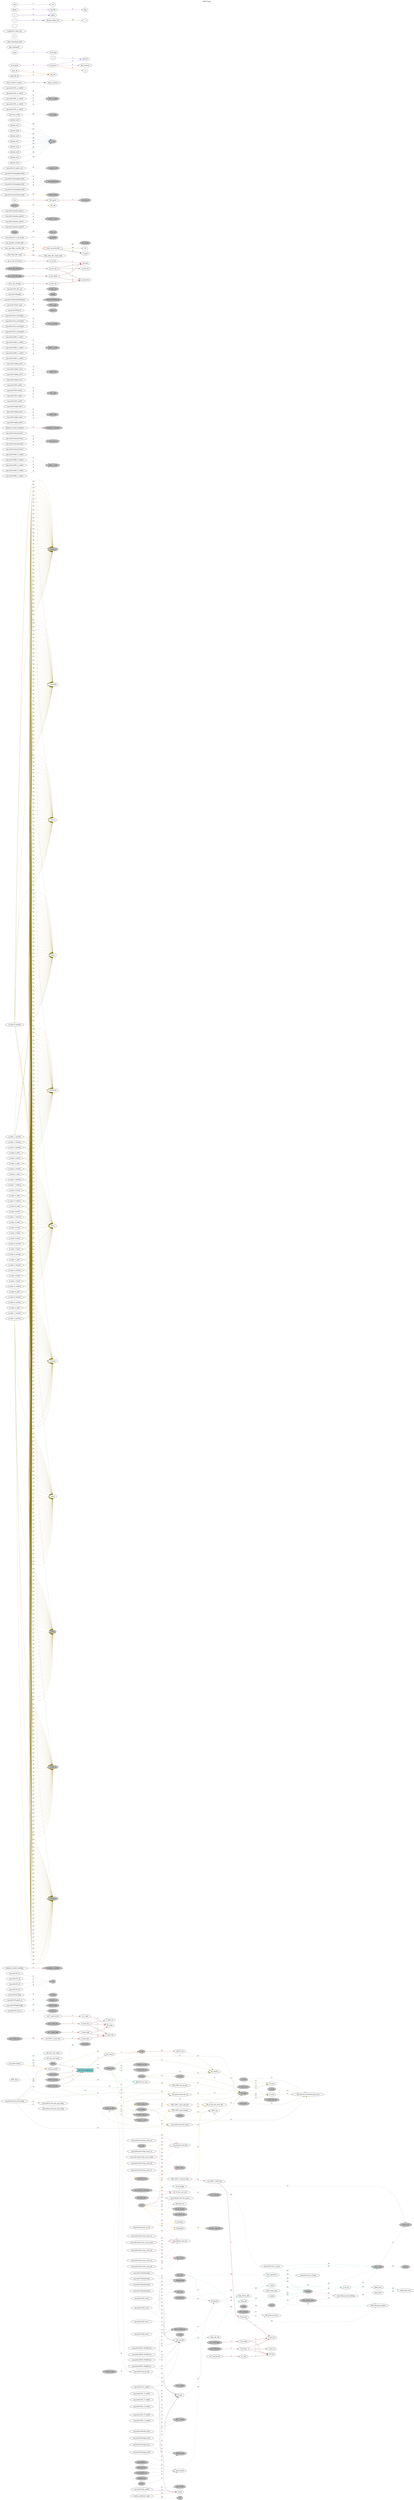 digraph MSLF_None {
	label ="MSLF-None";
	labelloc=top;
	rankdir=LR;
	ranksep="1";
	"user_htf_comparison" [shape=polygon, style=filled, fillcolor=darkslategray3]
	"Error" [style=filled, fillcolor=grey]
	"ud_T_amb_low" [style=filled, fillcolor=grey]
	"D_abs_in" [style=filled, fillcolor=grey]
	"A_aperture" [style=filled, fillcolor=grey]
	"dt_cold" [style=filled, fillcolor=grey]
	"Fluid" [style=filled, fillcolor=grey]
	"FieldConfig" [style=filled, fillcolor=grey]
	"aux_array" [style=filled, fillcolor=grey]
	"GeomEffects" [style=filled, fillcolor=grey]
	"D_glass_in" [style=filled, fillcolor=grey]
	"D_plug" [style=filled, fillcolor=grey]
	"T_amb_sf_des" [style=filled, fillcolor=grey]
	"P_a" [style=filled, fillcolor=grey]
	"weekday_schedule" [style=filled, fillcolor=grey]
	"tslogic_c" [style=filled, fillcolor=grey]
	"T_htf_hot_ref" [style=filled, fillcolor=grey]
	"ud_f_W_dot_cool_des" [style=filled, fillcolor=grey]
	"V_tank_hot_ini" [style=filled, fillcolor=grey]
	"Dirt_mirror" [style=filled, fillcolor=grey]
	"field_fluid" [style=filled, fillcolor=grey]
	"T_field_out_des" [style=filled, fillcolor=grey]
	"IAM_T_coefs" [style=filled, fillcolor=grey]
	"T_tank_hot_ini" [style=filled, fillcolor=grey]
	"AnnulusGas" [style=filled, fillcolor=grey]
	"weekend_schedule" [style=filled, fillcolor=grey]
	"alpha_abs" [style=filled, fillcolor=grey]
	"TrackingError" [style=filled, fillcolor=grey]
	"T_htf_cold_ref" [style=filled, fillcolor=grey]
	"DP_coefs" [style=filled, fillcolor=grey]
	"DP_nominal" [style=filled, fillcolor=grey]
	"T_loop_out" [style=filled, fillcolor=grey]
	"system_capacity" [style=filled, fillcolor=grey]
	"alpha_env" [style=filled, fillcolor=grey]
	"u_tank" [style=filled, fillcolor=grey]
	"rec_model" [style=filled, fillcolor=grey]
	"IAM_L_coefs" [style=filled, fillcolor=grey]
	"ud_T_amb_des" [style=filled, fillcolor=grey]
	"T_loop_in_des" [style=filled, fillcolor=grey]
	"h_tank_min" [style=filled, fillcolor=grey]
	"SCA_drives_elec" [style=filled, fillcolor=grey]
	"Tau_envelope" [style=filled, fillcolor=grey]
	"P_ref" [style=filled, fillcolor=grey]
	"fthrctrl" [style=filled, fillcolor=grey]
	"T_field_in_des" [style=filled, fillcolor=grey]
	"tslogic_b" [style=filled, fillcolor=grey]
	"store_fluid" [style=filled, fillcolor=grey]
	"Flow_type" [style=filled, fillcolor=grey]
	"AbsorberMaterial" [style=filled, fillcolor=grey]
	"W_pb_design" [style=filled, fillcolor=grey]
	"T_tank_cold_ini" [style=filled, fillcolor=grey]
	"field_fl_props" [style=filled, fillcolor=grey]
	"solar_mult" [style=filled, fillcolor=grey]
	"Rough" [style=filled, fillcolor=grey]
	"D_abs_out" [style=filled, fillcolor=grey]
	"Shadowing" [style=filled, fillcolor=grey]
	"L_mod" [style=filled, fillcolor=grey]
	"solarm" [style=filled, fillcolor=grey]
	"ud_m_dot_htf_low" [style=filled, fillcolor=grey]
	"ud_T_htf_high" [style=filled, fillcolor=grey]
	"file_name" [style=filled, fillcolor=grey]
	"fp_mode" [style=filled, fillcolor=grey]
	"nSCA" [style=filled, fillcolor=grey]
	"fthrok" [style=filled, fillcolor=grey]
	"is_hx" [style=filled, fillcolor=grey]
	"epsilon_glass" [style=filled, fillcolor=grey]
	"ffrac" [style=filled, fillcolor=grey]
	"h_tank" [style=filled, fillcolor=grey]
	"eta_lhv" [style=filled, fillcolor=grey]
	"HL_T_coefs" [style=filled, fillcolor=grey]
	"nLoops" [style=filled, fillcolor=grey]
	"bop_array" [style=filled, fillcolor=grey]
	"ud_ind_od" [style=filled, fillcolor=grey]
	"fossil_mode" [style=filled, fillcolor=grey]
	"pb_fixed_par" [style=filled, fillcolor=grey]
	"dirt_env" [style=filled, fillcolor=grey]
	"GlazingIntactIn" [style=filled, fillcolor=grey]
	"tslogic_a" [style=filled, fillcolor=grey]
	"opt_model" [style=filled, fillcolor=grey]
	"pb_rated_cap" [style=filled, fillcolor=grey]
	"q_pb_design" [style=filled, fillcolor=grey]
	"reflectivity" [style=filled, fillcolor=grey]
	"D_glass_out" [style=filled, fillcolor=grey]
	"HCE_FieldFrac" [style=filled, fillcolor=grey]
	"tank_pairs" [style=filled, fillcolor=grey]
	"fthr_ok" [style=filled, fillcolor=grey]
	"I_bn_des" [style=filled, fillcolor=grey]
	"CT" [style=filled, fillcolor=grey]
	"ud_T_amb_high" [style=filled, fillcolor=grey]
	"Design_loss" [style=filled, fillcolor=grey]
	"eta_ref" [style=filled, fillcolor=grey]
	"F_wc" [style=filled, fillcolor=grey]
	"ud_T_htf_low" [style=filled, fillcolor=grey]
	"dt_hot" [style=filled, fillcolor=grey]
	"tes_temp" [style=filled, fillcolor=grey]
	"tech_type" [style=filled, fillcolor=grey]
	"tshours" [style=filled, fillcolor=grey]
	"vol_tank" [style=filled, fillcolor=grey]
	"ud_m_dot_htf_high" [style=filled, fillcolor=grey]
	"store_fl_props" [style=filled, fillcolor=grey]
	"q_max_aux" [style=filled, fillcolor=grey]
	"HL_w_coefs" [style=filled, fillcolor=grey]
	"nMod" [style=filled, fillcolor=grey]

	"file_to_key()( f_name )" -> "solar_resource" [label=0, color = black];
	"n_T_amb" -> "dT_amb" [label=1, color = brown4];
	"json_ok" -> "ok_test" [label=2, color = darkorange3];
	"geocode_ok" -> "ok_test" [label=2, color = darkorange3];
	"n" -> "dataset" [label=3, color = lightslateblue];
	"location" -> "pb_locations" [label=4, color = mediumorchid];
	"location" -> "g" [label=2, color = darkorange3];
	"location" -> "dataset" [label=3, color = lightslateblue];
	"msg" -> "show_log" [label=3, color = lightslateblue];
	"dispatch_sched_weekday" -> "weekday_schedule" [label=5, color = firebrick];
	"get_settings()( "solar_download_path" )+"
"+replace()( clean_list, ";", "
" )" -> "library_folder_list" [label=6, color = indigo];
	"are_equal" -> "is_hx" [label=7, color = burlywood4];
	"user_htf_comparison" -> "are_equal" [label=7, color = burlywood4];
	"x" -> "paths" [label=6, color = indigo];
	"csp.mslf.sf.opt_model" -> "opt_model" [label=8, style=dashed, color = azure4];
	"csp.mslf.sf.opt_model" -> "mode" [label=9, color = darkorchid4];
	"HTF_data" -> "field_fl_props" [label=10, style=dashed, color = aquamarine3];
	"Error" -> "opt_normal" [label=8, style=dashed, color = azure4];
	"T_htf_low" -> "T_htf_ini" [label=1, color = brown4];
	"T_htf_low" -> "dT_htf" [label=1, color = brown4];
	"T_htf_low" -> "T_htf_lvls" [label=1, color = brown4];
	"ud_T_amb_low" -> "T_amb_low" [label=1, color = brown4];
	"log_file" -> "flog" [label=4, color = mediumorchid];
	"A_aperture" -> "a_loop" [label=10, style=dashed, color = aquamarine3];
	"A_aperture" -> "hl_derate" [label=8, style=dashed, color = azure4];
	"dt_cold" -> "hx_derate" [label=11, style=dashed, color = olivedrab];
	"dt_cold" -> "vol_tank" [label=11, style=dashed, color = olivedrab];
	"csp.mslf.control.bop_array_c1" -> "bop_array" [label=12, style=dashed, color = palevioletred];
	"csp.mslf.control.bop_array_c1" -> "csp.mslf.par.calc.bop" [label=12, style=dashed, color = palevioletred];
	"csp.mslf.control.bop_array_pf" -> "bop_array" [label=12, style=dashed, color = palevioletred];
	"csp.mslf.control.bop_array_pf" -> "csp.mslf.par.calc.bop" [label=12, style=dashed, color = palevioletred];
	"Fluid" -> "user_htf_comparison" [label=7, color = burlywood4];
	"Fluid" -> "field_htf_cp_avg" [label=10, style=dashed, color = aquamarine3];
	"Fluid" -> "field_fluid" [label=10, style=dashed, color = aquamarine3];
	"Fluid" -> "is_hx" [label=13, style=dashed, color = darkgoldenrod2];
	"ui_disp_9_turbout" -> "FossilFill" [label=14, style=dashed, color = gold4];
	"ui_disp_9_turbout" -> "TSLogic" [label=14, style=dashed, color = gold4];
	"ui_disp_9_turbout" -> "NUMTOU" [label=14, style=dashed, color = gold4];
	"ui_disp_9_turbout" -> "ffrac" [label=14, style=dashed, color = gold4];
	"ui_disp_9_turbout" -> "tslogic_a" [label=14, style=dashed, color = gold4];
	"ui_disp_9_turbout" -> "tslogic_b" [label=14, style=dashed, color = gold4];
	"ui_disp_9_turbout" -> "tslogic_c" [label=14, style=dashed, color = gold4];
	"ui_disp_9_turbout" -> "fdisp" [label=14, style=dashed, color = gold4];
	"ui_disp_9_turbout" -> "diswos" [label=14, style=dashed, color = gold4];
	"ui_disp_9_turbout" -> "disws" [label=14, style=dashed, color = gold4];
	"ui_disp_9_turbout" -> "qdisp" [label=14, style=dashed, color = gold4];
	"GeomEffects" -> "opt_normal" [label=8, style=dashed, color = azure4];
	"csp.mslf.control.aux_array_pf" -> "csp.mslf.par.calc.aux" [label=12, style=dashed, color = palevioletred];
	"csp.mslf.control.aux_array_pf" -> "aux_array" [label=12, style=dashed, color = palevioletred];
	"csp.mslf.cycle.gr_to_net" -> "nameplate" [label=13, style=dashed, color = darkgoldenrod2];
	"csp.mslf.cycle.gr_to_net" -> "q_design" [label=13, style=dashed, color = darkgoldenrod2];
	"csp.mslf.sf.Design_loss3" -> "Design_loss" [label=8, style=dashed, color = azure4];
	"csp.mslf.sf.Design_loss3" -> "hl_des" [label=8, style=dashed, color = azure4];
	"csp.mslf.sf.IAM_L_coefs1" -> "IAM_L_coefs" [label=8, style=dashed, color = azure4];
	"csp.mslf.sf.Shadowing4" -> "Shadowing" [label=8, style=dashed, color = azure4];
	"csp.mslf.sf.Shadowing4" -> "opt_derate" [label=8, style=dashed, color = azure4];
	"m_dot_high" -> "dm_dot" [label=1, color = brown4];
	"m_dot_high" -> "m_dot_lvls" [label=1, color = brown4];
	"T_amb_sf_des" -> "csp.mslf.sf.avg_dt_des" [label=8, style=dashed, color = azure4];
	"PB_COPY_q_pb_design" -> "PB_m_dot_htf_cycle_des" [label=13, style=dashed, color = darkgoldenrod2];
	"csp.mslf.sf.Rough" -> "Rough" [label=8, style=dashed, color = azure4];
	"csp.mslf.sf.Shadowing3" -> "Shadowing" [label=8, style=dashed, color = azure4];
	"csp.mslf.sf.Shadowing3" -> "opt_derate" [label=8, style=dashed, color = azure4];
	"csp.mslf.sf.HCE_FieldFrac2" -> "HCE_FieldFrac" [label=8, style=dashed, color = azure4];
	"csp.mslf.sf.HCE_FieldFrac2" -> "opt_derate" [label=8, style=dashed, color = azure4];
	"csp.mslf.sf.HCE_FieldFrac2" -> "hl_des" [label=8, style=dashed, color = azure4];
	"csp.mslf.sf.DP_coefs1" -> "DP_coefs" [label=8, style=dashed, color = azure4];
	"csp.mslf.sf.HCE_FieldFrac4" -> "HCE_FieldFrac" [label=8, style=dashed, color = azure4];
	"csp.mslf.sf.HCE_FieldFrac4" -> "opt_derate" [label=8, style=dashed, color = azure4];
	"csp.mslf.sf.HCE_FieldFrac4" -> "hl_des" [label=8, style=dashed, color = azure4];
	"csp.mslf.sf.alpha_env2" -> "alpha_env" [label=8, style=dashed, color = azure4];
	"T_htf_hot_ref" -> "PB_COPY_T_htf_hot_des" [label=13, style=dashed, color = darkgoldenrod2];
	"ud_f_W_dot_cool_des" -> "ud_W_dot_cool_calc" [label=15, style=dashed, color = crimson];
	"Dirt_mirror" -> "opt_normal" [label=8, style=dashed, color = azure4];
	"library_folder_list" -> "L" [label=16, color = chartreuse4];
	"csp.mslf.sf.D_glass_in" -> "D_glass_in" [label=8, style=dashed, color = azure4];
	"ui_disp_5_solar" -> "FossilFill" [label=14, style=dashed, color = gold4];
	"ui_disp_5_solar" -> "TSLogic" [label=14, style=dashed, color = gold4];
	"ui_disp_5_solar" -> "NUMTOU" [label=14, style=dashed, color = gold4];
	"ui_disp_5_solar" -> "ffrac" [label=14, style=dashed, color = gold4];
	"ui_disp_5_solar" -> "tslogic_a" [label=14, style=dashed, color = gold4];
	"ui_disp_5_solar" -> "tslogic_b" [label=14, style=dashed, color = gold4];
	"ui_disp_5_solar" -> "tslogic_c" [label=14, style=dashed, color = gold4];
	"ui_disp_5_solar" -> "fdisp" [label=14, style=dashed, color = gold4];
	"ui_disp_5_solar" -> "diswos" [label=14, style=dashed, color = gold4];
	"ui_disp_5_solar" -> "disws" [label=14, style=dashed, color = gold4];
	"ui_disp_5_solar" -> "qdisp" [label=14, style=dashed, color = gold4];
	"csp.mslf.sf.DP_coefs2" -> "DP_coefs" [label=8, style=dashed, color = azure4];
	"csp.mslf.sf.IAM_L_coefs2" -> "IAM_L_coefs" [label=8, style=dashed, color = azure4];
	"ui_disp_3_fossil" -> "FossilFill" [label=14, style=dashed, color = gold4];
	"ui_disp_3_fossil" -> "TSLogic" [label=14, style=dashed, color = gold4];
	"ui_disp_3_fossil" -> "NUMTOU" [label=14, style=dashed, color = gold4];
	"ui_disp_3_fossil" -> "ffrac" [label=14, style=dashed, color = gold4];
	"ui_disp_3_fossil" -> "tslogic_a" [label=14, style=dashed, color = gold4];
	"ui_disp_3_fossil" -> "tslogic_b" [label=14, style=dashed, color = gold4];
	"ui_disp_3_fossil" -> "tslogic_c" [label=14, style=dashed, color = gold4];
	"ui_disp_3_fossil" -> "fdisp" [label=14, style=dashed, color = gold4];
	"ui_disp_3_fossil" -> "diswos" [label=14, style=dashed, color = gold4];
	"ui_disp_3_fossil" -> "disws" [label=14, style=dashed, color = gold4];
	"ui_disp_3_fossil" -> "qdisp" [label=14, style=dashed, color = gold4];
	"TrackingError" -> "opt_normal" [label=8, style=dashed, color = azure4];
	"T_htf_cold_ref" -> "PB_COPY_T_htf_cold_des" [label=13, style=dashed, color = darkgoldenrod2];
	"DP_nominal" -> "DP_pressure_loss" [label=8, style=dashed, color = azure4];
	"T_amb_low" -> "T_amb_ini" [label=1, color = brown4];
	"T_amb_low" -> "dT_amb" [label=1, color = brown4];
	"T_amb_low" -> "T_amb_lvls" [label=1, color = brown4];
	"TES_cap" -> "vol_tank" [label=11, style=dashed, color = olivedrab];
	"T_loop_out" -> "T_field_out_des" [label=10, style=dashed, color = aquamarine3];
	"T_loop_out" -> "field_htf_cp_avg" [label=10, style=dashed, color = aquamarine3];
	"T_loop_out" -> "csp.mslf.sf.avg_dt_des" [label=8, style=dashed, color = azure4];
	"T_loop_out" -> "T_htf_hot_ref" [label=13, style=dashed, color = darkgoldenrod2];
	"T_loop_out" -> "hx_derate" [label=11, style=dashed, color = olivedrab];
	"T_loop_out" -> "tes_temp" [label=11, style=dashed, color = olivedrab];
	"T_loop_out" -> "vol_tank" [label=11, style=dashed, color = olivedrab];
	"T_loop_out" -> "T_tank_hot_ini" [label=11, style=dashed, color = olivedrab];
	"csp.mslf.sf.IAM_T_coefs0" -> "IAM_T_coefs" [label=8, style=dashed, color = azure4];
	"u_tank" -> "csp.mslf.tes.estimated_heat_loss" [label=11, style=dashed, color = olivedrab];
	"land_mult" -> "total_land_area" [label=10, style=dashed, color = aquamarine3];
	"csp.mslf.sf.HCE_FieldFrac1" -> "HCE_FieldFrac" [label=8, style=dashed, color = azure4];
	"csp.mslf.sf.HCE_FieldFrac1" -> "opt_derate" [label=8, style=dashed, color = azure4];
	"csp.mslf.sf.HCE_FieldFrac1" -> "hl_des" [label=8, style=dashed, color = azure4];
	"csp.mslf.sf.GlazingIntactIn3" -> "GlazingIntactIn" [label=8, style=dashed, color = azure4];
	"ui_disp_1_nosolar" -> "FossilFill" [label=14, style=dashed, color = gold4];
	"ui_disp_1_nosolar" -> "TSLogic" [label=14, style=dashed, color = gold4];
	"ui_disp_1_nosolar" -> "NUMTOU" [label=14, style=dashed, color = gold4];
	"ui_disp_1_nosolar" -> "ffrac" [label=14, style=dashed, color = gold4];
	"ui_disp_1_nosolar" -> "tslogic_a" [label=14, style=dashed, color = gold4];
	"ui_disp_1_nosolar" -> "tslogic_b" [label=14, style=dashed, color = gold4];
	"ui_disp_1_nosolar" -> "tslogic_c" [label=14, style=dashed, color = gold4];
	"ui_disp_1_nosolar" -> "fdisp" [label=14, style=dashed, color = gold4];
	"ui_disp_1_nosolar" -> "diswos" [label=14, style=dashed, color = gold4];
	"ui_disp_1_nosolar" -> "disws" [label=14, style=dashed, color = gold4];
	"ui_disp_1_nosolar" -> "qdisp" [label=14, style=dashed, color = gold4];
	"csp.mslf.control.aux_array_c1" -> "csp.mslf.par.calc.aux" [label=12, style=dashed, color = palevioletred];
	"csp.mslf.control.aux_array_c1" -> "aux_array" [label=12, style=dashed, color = palevioletred];
	"csp.mslf.sf.IAM_L_coefs3" -> "IAM_L_coefs" [label=8, style=dashed, color = azure4];
	"csp.mslf.control.aux_array_mult" -> "csp.mslf.par.calc.aux" [label=12, style=dashed, color = palevioletred];
	"csp.mslf.control.aux_array_mult" -> "aux_array" [label=12, style=dashed, color = palevioletred];
	"csp.mslf.sf.rec_model" -> "rec_model" [label=8, style=dashed, color = azure4];
	"csp.mslf.sf.rec_model" -> "opt_derate" [label=8, style=dashed, color = azure4];
	"csp.mslf.sf.rec_model" -> "hl_des" [label=8, style=dashed, color = azure4];
	"csp.mslf.sf.rec_model" -> "mode" [label=17, color = sienna4];
	"ud_T_amb_des" -> "ud_COPY_T_amb_des" [label=15, style=dashed, color = crimson];
	"csp.mslf.sf.epsilon_glass1" -> "epsilon_glass" [label=8, style=dashed, color = azure4];
	"ui_disp_7_fossil" -> "FossilFill" [label=14, style=dashed, color = gold4];
	"ui_disp_7_fossil" -> "TSLogic" [label=14, style=dashed, color = gold4];
	"ui_disp_7_fossil" -> "NUMTOU" [label=14, style=dashed, color = gold4];
	"ui_disp_7_fossil" -> "ffrac" [label=14, style=dashed, color = gold4];
	"ui_disp_7_fossil" -> "tslogic_a" [label=14, style=dashed, color = gold4];
	"ui_disp_7_fossil" -> "tslogic_b" [label=14, style=dashed, color = gold4];
	"ui_disp_7_fossil" -> "tslogic_c" [label=14, style=dashed, color = gold4];
	"ui_disp_7_fossil" -> "fdisp" [label=14, style=dashed, color = gold4];
	"ui_disp_7_fossil" -> "diswos" [label=14, style=dashed, color = gold4];
	"ui_disp_7_fossil" -> "disws" [label=14, style=dashed, color = gold4];
	"ui_disp_7_fossil" -> "qdisp" [label=14, style=dashed, color = gold4];
	"ui_disp_9_fossil" -> "FossilFill" [label=14, style=dashed, color = gold4];
	"ui_disp_9_fossil" -> "TSLogic" [label=14, style=dashed, color = gold4];
	"ui_disp_9_fossil" -> "NUMTOU" [label=14, style=dashed, color = gold4];
	"ui_disp_9_fossil" -> "ffrac" [label=14, style=dashed, color = gold4];
	"ui_disp_9_fossil" -> "tslogic_a" [label=14, style=dashed, color = gold4];
	"ui_disp_9_fossil" -> "tslogic_b" [label=14, style=dashed, color = gold4];
	"ui_disp_9_fossil" -> "tslogic_c" [label=14, style=dashed, color = gold4];
	"ui_disp_9_fossil" -> "fdisp" [label=14, style=dashed, color = gold4];
	"ui_disp_9_fossil" -> "diswos" [label=14, style=dashed, color = gold4];
	"ui_disp_9_fossil" -> "disws" [label=14, style=dashed, color = gold4];
	"ui_disp_9_fossil" -> "qdisp" [label=14, style=dashed, color = gold4];
	"ud_COPY_T_amb_des" -> "T_amb_des" [label=1, color = brown4];
	"csp.mslf.sf.IAM_T_coefs3" -> "IAM_T_coefs" [label=8, style=dashed, color = azure4];
	"hybrid_tou3" -> "F_wc" [label=18, style=dashed, color = skyblue4];
	"csp.mslf.sf.HL_T_coefs4" -> "HL_T_coefs" [label=8, style=dashed, color = azure4];
	"csp.mslf.sf.HL_T_coefs4" -> "hl_des" [label=8, style=dashed, color = azure4];
	"csp.mslf.sf.HL_w_coefs4" -> "HL_w_coefs" [label=8, style=dashed, color = azure4];
	"csp.mslf.sf.dirt_env3" -> "dirt_env" [label=8, style=dashed, color = azure4];
	"csp.mslf.sf.dirt_env3" -> "opt_derate" [label=8, style=dashed, color = azure4];
	"csp.mslf.sf.avg_dt_des" -> "hl_des" [label=8, style=dashed, color = azure4];
	"csp.mslf.control.fossil_mode" -> "fossil_mode" [label=13, style=dashed, color = darkgoldenrod2];
	"hybrid_tou1" -> "F_wc" [label=18, style=dashed, color = skyblue4];
	"csp.mslf.sf.AnnulusGas1" -> "AnnulusGas" [label=8, style=dashed, color = azure4];
	"T_loop_in_des" -> "field_htf_cp_avg" [label=10, style=dashed, color = aquamarine3];
	"T_loop_in_des" -> "csp.mslf.sf.avg_dt_des" [label=8, style=dashed, color = azure4];
	"T_loop_in_des" -> "T_htf_cold_ref" [label=13, style=dashed, color = darkgoldenrod2];
	"T_loop_in_des" -> "hx_derate" [label=11, style=dashed, color = olivedrab];
	"T_loop_in_des" -> "tes_temp" [label=11, style=dashed, color = olivedrab];
	"T_loop_in_des" -> "vol_tank" [label=11, style=dashed, color = olivedrab];
	"T_loop_in_des" -> "T_field_in_des" [label=11, style=dashed, color = olivedrab];
	"T_loop_in_des" -> "T_tank_cold_ini" [label=11, style=dashed, color = olivedrab];
	"h_tank_min" -> "vol_min" [label=11, style=dashed, color = olivedrab];
	"pressure_mode" -> "tech_type" [label=18, style=dashed, color = skyblue4];
	"SCA_drives_elec" -> "csp.mslf.par.calc.tracking" [label=12, style=dashed, color = palevioletred];
	"nameplate" -> "system_capacity" [label=13, style=dashed, color = darkgoldenrod2];
	"loop_eff" -> "sm1_aperture" [label=10, style=dashed, color = aquamarine3];
	"loop_eff" -> "field_thermal_output" [label=10, style=dashed, color = aquamarine3];
	"folder" -> "log_file" [label=4, color = mediumorchid];
	"csp.mslf.sf.epsilon_glass2" -> "epsilon_glass" [label=8, style=dashed, color = azure4];
	"csp.mslf.sf.D_plug" -> "D_plug" [label=8, style=dashed, color = azure4];
	"csp.mslf.sf.GlazingIntactIn2" -> "GlazingIntactIn" [label=8, style=dashed, color = azure4];
	"csp.mslf.sf.IAM_L_coefs0" -> "IAM_L_coefs" [label=8, style=dashed, color = azure4];
	"csp.mslf.sf.HL_w_coefs1" -> "HL_w_coefs" [label=8, style=dashed, color = azure4];
	"csp.mslf.sf.IAM_T_coefs4" -> "IAM_T_coefs" [label=8, style=dashed, color = azure4];
	"csp.mslf.sf.D_abs_out" -> "D_abs_out" [label=8, style=dashed, color = azure4];
	"csp.mslf.sf.HL_T_coefs0" -> "HL_T_coefs" [label=8, style=dashed, color = azure4];
	"csp.mslf.sf.HL_T_coefs0" -> "hl_des" [label=8, style=dashed, color = azure4];
	"csp.mslf.sf.DP_coefs3" -> "DP_coefs" [label=8, style=dashed, color = azure4];
	"P_ref" -> "sf_q_design" [label=10, style=dashed, color = aquamarine3];
	"P_ref" -> "demand_var" [label=8, style=dashed, color = azure4];
	"P_ref" -> "W_pb_design" [label=8, style=dashed, color = azure4];
	"P_ref" -> "pb_rated_cap" [label=13, style=dashed, color = darkgoldenrod2];
	"P_ref" -> "nameplate" [label=13, style=dashed, color = darkgoldenrod2];
	"P_ref" -> "q_design" [label=13, style=dashed, color = darkgoldenrod2];
	"P_ref" -> "PB_COPY_q_pb_design" [label=13, style=dashed, color = darkgoldenrod2];
	"P_ref" -> "ud_W_dot_cool_calc" [label=15, style=dashed, color = crimson];
	"P_ref" -> "csp.mslf.par.calc.bop" [label=12, style=dashed, color = palevioletred];
	"P_ref" -> "csp.mslf.par.calc.aux" [label=12, style=dashed, color = palevioletred];
	"P_ref" -> "csp.mslf.par.calc.frac_gross" [label=12, style=dashed, color = palevioletred];
	"csp.mslf.sf.HL_T_coefs1" -> "HL_T_coefs" [label=8, style=dashed, color = azure4];
	"csp.mslf.sf.HL_T_coefs1" -> "hl_des" [label=8, style=dashed, color = azure4];
	"T_htf_high" -> "dT_htf" [label=1, color = brown4];
	"T_htf_high" -> "T_htf_lvls" [label=1, color = brown4];
	"csp.mslf.sf.GlazingIntactIn1" -> "GlazingIntactIn" [label=8, style=dashed, color = azure4];
	"PB_COPY_htf_cp_avg" -> "PB_m_dot_htf_cycle_des" [label=13, style=dashed, color = darkgoldenrod2];
	"csp.mslf.sf.HL_T_coefs2" -> "HL_T_coefs" [label=8, style=dashed, color = azure4];
	"csp.mslf.sf.HL_T_coefs2" -> "hl_des" [label=8, style=dashed, color = azure4];
	"csp.mslf.sf.Design_loss4" -> "Design_loss" [label=8, style=dashed, color = azure4];
	"csp.mslf.sf.Design_loss4" -> "hl_des" [label=8, style=dashed, color = azure4];
	"in_location" -> "location" [label=4, color = mediumorchid];
	"csp.mslf.sf.HL_w_coefs0" -> "HL_w_coefs" [label=8, style=dashed, color = azure4];
	"opt_derate" -> "loop_opt_eff" [label=10, style=dashed, color = aquamarine3];
	"csp.mslf.sf.IAM_T_coefs2" -> "IAM_T_coefs" [label=8, style=dashed, color = azure4];
	"a_sf_act" -> "solar_mult" [label=10, style=dashed, color = aquamarine3];
	"a_sf_act" -> "field_thermal_output" [label=10, style=dashed, color = aquamarine3];
	"a_sf_act" -> "field_area" [label=10, style=dashed, color = aquamarine3];
	"csp.mslf.sf.HCE_FieldFrac3" -> "HCE_FieldFrac" [label=8, style=dashed, color = azure4];
	"csp.mslf.sf.HCE_FieldFrac3" -> "opt_derate" [label=8, style=dashed, color = azure4];
	"csp.mslf.sf.HCE_FieldFrac3" -> "hl_des" [label=8, style=dashed, color = azure4];
	"field_htf_cp_avg" -> "PB_COPY_htf_cp_avg" [label=13, style=dashed, color = darkgoldenrod2];
	"csp.mslf.sf.Fluid" -> "Fluid" [label=10, style=dashed, color = aquamarine3];
	"csp.mslf.sf.Fluid" -> "htf_max_opt_temp" [label=10, style=dashed, color = aquamarine3];
	"csp.mslf.sf.Fluid" -> "htf_min_opt_temp" [label=10, style=dashed, color = aquamarine3];
	"csp.mslf.sf.Fluid" -> "field_htf_cp_avg" [label=10, style=dashed, color = aquamarine3];
	"csp.mslf.sf.Fluid" -> "bCustomHTF" [label=19, color = orange3];
	"row" -> "tbl_inputs" [label=1, color = brown4];
	"csp.mslf.sf.HL_w_coefs2" -> "HL_w_coefs" [label=8, style=dashed, color = azure4];
	"a_field" -> "nLoops" [label=10, style=dashed, color = aquamarine3];
	"T_amb_des" -> "T_amb_lvls" [label=1, color = brown4];
	"store_fluid" -> "user_htf_comparison" [label=7, color = burlywood4];
	"store_fluid" -> "is_hx" [label=13, style=dashed, color = darkgoldenrod2];
	"csp.mslf.sf.alpha_env4" -> "alpha_env" [label=8, style=dashed, color = azure4];
	"csp.mslf.control.bop_array_mult" -> "bop_array" [label=12, style=dashed, color = palevioletred];
	"csp.mslf.control.bop_array_mult" -> "csp.mslf.par.calc.bop" [label=12, style=dashed, color = palevioletred];
	"csp.mslf.sf.P_a1" -> "P_a" [label=8, style=dashed, color = azure4];
	"field_area" -> "total_land_area" [label=10, style=dashed, color = aquamarine3];
	"csp.mslf.sf.P_a2" -> "P_a" [label=8, style=dashed, color = azure4];
	"csp.mslf.sf.P_a3" -> "P_a" [label=8, style=dashed, color = azure4];
	"hybrid_tou9" -> "F_wc" [label=18, style=dashed, color = skyblue4];
	"csp.mslf.sf.AnnulusGas4" -> "AnnulusGas" [label=8, style=dashed, color = azure4];
	"csp.mslf.sf.P_a4" -> "P_a" [label=8, style=dashed, color = azure4];
	"csp.mslf.sf.Tau_envelope1" -> "Tau_envelope" [label=8, style=dashed, color = azure4];
	"csp.mslf.control.tes_dens" -> "vol_tank" [label=11, style=dashed, color = olivedrab];
	"csp.mslf.sf.sm_or_area" -> "nLoops" [label=10, style=dashed, color = aquamarine3];
	"csp.mslf.sf.sm_or_area" -> "solar_mult" [label=10, style=dashed, color = aquamarine3];
	"T_amb_high" -> "dT_amb" [label=1, color = brown4];
	"T_amb_high" -> "T_amb_lvls" [label=1, color = brown4];
	"csp.mslf.sf.alpha_abs1" -> "alpha_abs" [label=8, style=dashed, color = azure4];
	"csp.mslf.sf.alpha_abs2" -> "alpha_abs" [label=8, style=dashed, color = azure4];
	"field_fl_props" -> "user_htf_comparison" [label=7, color = burlywood4];
	"field_fl_props" -> "field_htf_cp_avg" [label=10, style=dashed, color = aquamarine3];
	"solar_mult" -> "solarm" [label=10, style=dashed, color = aquamarine3];
	"solar_mult" -> "q_max_aux" [label=11, style=dashed, color = olivedrab];
	"csp.mslf.sf.epsilon_glass3" -> "epsilon_glass" [label=8, style=dashed, color = azure4];
	"ui_disp_3_solar" -> "FossilFill" [label=14, style=dashed, color = gold4];
	"ui_disp_3_solar" -> "TSLogic" [label=14, style=dashed, color = gold4];
	"ui_disp_3_solar" -> "NUMTOU" [label=14, style=dashed, color = gold4];
	"ui_disp_3_solar" -> "ffrac" [label=14, style=dashed, color = gold4];
	"ui_disp_3_solar" -> "tslogic_a" [label=14, style=dashed, color = gold4];
	"ui_disp_3_solar" -> "tslogic_b" [label=14, style=dashed, color = gold4];
	"ui_disp_3_solar" -> "tslogic_c" [label=14, style=dashed, color = gold4];
	"ui_disp_3_solar" -> "fdisp" [label=14, style=dashed, color = gold4];
	"ui_disp_3_solar" -> "diswos" [label=14, style=dashed, color = gold4];
	"ui_disp_3_solar" -> "disws" [label=14, style=dashed, color = gold4];
	"ui_disp_3_solar" -> "qdisp" [label=14, style=dashed, color = gold4];
	"csp.mslf.sf.alpha_env3" -> "alpha_env" [label=8, style=dashed, color = azure4];
	"csp.mslf.enet.tes_fp_mode" -> "fp_mode" [label=11, style=dashed, color = olivedrab];
	"csp.mslf.sf.alpha_env1" -> "alpha_env" [label=8, style=dashed, color = azure4];
	"csp.mslf.control.bop_array_c2" -> "bop_array" [label=12, style=dashed, color = palevioletred];
	"csp.mslf.control.bop_array_c2" -> "csp.mslf.par.calc.bop" [label=12, style=dashed, color = palevioletred];
	"csp.mslf.control.store_fluid" -> "csp.mslf.tes.htf_max_opt_temp" [label=11, style=dashed, color = olivedrab];
	"csp.mslf.control.store_fluid" -> "csp.mslf.tes.htf_min_opt_temp" [label=11, style=dashed, color = olivedrab];
	"csp.mslf.control.store_fluid" -> "csp.mslf.control.tes_dens" [label=11, style=dashed, color = olivedrab];
	"csp.mslf.control.store_fluid" -> "csp.mslf.control.tes_cp" [label=11, style=dashed, color = olivedrab];
	"csp.mslf.control.store_fluid" -> "store_fluid" [label=11, style=dashed, color = olivedrab];
	"csp.mslf.control.store_fluid" -> "bCustomHTF" [label=20, color = seashell4];
	"csp.mslf.sf.IAM_L_coefs4" -> "IAM_L_coefs" [label=8, style=dashed, color = azure4];
	"L_mod" -> "hl_derate" [label=8, style=dashed, color = azure4];
	"ui_disp_6_fossil" -> "FossilFill" [label=14, style=dashed, color = gold4];
	"ui_disp_6_fossil" -> "TSLogic" [label=14, style=dashed, color = gold4];
	"ui_disp_6_fossil" -> "NUMTOU" [label=14, style=dashed, color = gold4];
	"ui_disp_6_fossil" -> "ffrac" [label=14, style=dashed, color = gold4];
	"ui_disp_6_fossil" -> "tslogic_a" [label=14, style=dashed, color = gold4];
	"ui_disp_6_fossil" -> "tslogic_b" [label=14, style=dashed, color = gold4];
	"ui_disp_6_fossil" -> "tslogic_c" [label=14, style=dashed, color = gold4];
	"ui_disp_6_fossil" -> "fdisp" [label=14, style=dashed, color = gold4];
	"ui_disp_6_fossil" -> "diswos" [label=14, style=dashed, color = gold4];
	"ui_disp_6_fossil" -> "disws" [label=14, style=dashed, color = gold4];
	"ui_disp_6_fossil" -> "qdisp" [label=14, style=dashed, color = gold4];
	"opt_normal" -> "loop_opt_eff" [label=10, style=dashed, color = aquamarine3];
	"csp.mslf.sf.AnnulusGas2" -> "AnnulusGas" [label=8, style=dashed, color = azure4];
	"hybrid_tou8" -> "F_wc" [label=18, style=dashed, color = skyblue4];
	"ud_m_dot_htf_low" -> "m_dot_low" [label=1, color = brown4];
	"ud_T_htf_high" -> "T_htf_high" [label=1, color = brown4];
	"ui_disp_2_fossil" -> "FossilFill" [label=14, style=dashed, color = gold4];
	"ui_disp_2_fossil" -> "TSLogic" [label=14, style=dashed, color = gold4];
	"ui_disp_2_fossil" -> "NUMTOU" [label=14, style=dashed, color = gold4];
	"ui_disp_2_fossil" -> "ffrac" [label=14, style=dashed, color = gold4];
	"ui_disp_2_fossil" -> "tslogic_a" [label=14, style=dashed, color = gold4];
	"ui_disp_2_fossil" -> "tslogic_b" [label=14, style=dashed, color = gold4];
	"ui_disp_2_fossil" -> "tslogic_c" [label=14, style=dashed, color = gold4];
	"ui_disp_2_fossil" -> "fdisp" [label=14, style=dashed, color = gold4];
	"ui_disp_2_fossil" -> "diswos" [label=14, style=dashed, color = gold4];
	"ui_disp_2_fossil" -> "disws" [label=14, style=dashed, color = gold4];
	"ui_disp_2_fossil" -> "qdisp" [label=14, style=dashed, color = gold4];
	"csp.mslf.sf.HL_T_coefs3" -> "HL_T_coefs" [label=8, style=dashed, color = azure4];
	"csp.mslf.sf.HL_T_coefs3" -> "hl_des" [label=8, style=dashed, color = azure4];
	"csp.mslf.sf.epsilon_glass4" -> "epsilon_glass" [label=8, style=dashed, color = azure4];
	"hybrid_tou7" -> "F_wc" [label=18, style=dashed, color = skyblue4];
	"csp.mslf.sf.dirt_env2" -> "dirt_env" [label=8, style=dashed, color = azure4];
	"csp.mslf.sf.dirt_env2" -> "opt_derate" [label=8, style=dashed, color = azure4];
	"csp.mslf.sf.fthrctrl" -> "fthrctrl" [label=10, style=dashed, color = aquamarine3];
	"PB_COPY_T_htf_cold_des" -> "PB_m_dot_htf_cycle_des" [label=13, style=dashed, color = darkgoldenrod2];
	"fthrok" -> "fthr_ok" [label=10, style=dashed, color = aquamarine3];
	"csp.mslf.sf.Flow_type" -> "Flow_type" [label=8, style=dashed, color = azure4];
	"ui_disp_6_turbout" -> "FossilFill" [label=14, style=dashed, color = gold4];
	"ui_disp_6_turbout" -> "TSLogic" [label=14, style=dashed, color = gold4];
	"ui_disp_6_turbout" -> "NUMTOU" [label=14, style=dashed, color = gold4];
	"ui_disp_6_turbout" -> "ffrac" [label=14, style=dashed, color = gold4];
	"ui_disp_6_turbout" -> "tslogic_a" [label=14, style=dashed, color = gold4];
	"ui_disp_6_turbout" -> "tslogic_b" [label=14, style=dashed, color = gold4];
	"ui_disp_6_turbout" -> "tslogic_c" [label=14, style=dashed, color = gold4];
	"ui_disp_6_turbout" -> "fdisp" [label=14, style=dashed, color = gold4];
	"ui_disp_6_turbout" -> "diswos" [label=14, style=dashed, color = gold4];
	"ui_disp_6_turbout" -> "disws" [label=14, style=dashed, color = gold4];
	"ui_disp_6_turbout" -> "qdisp" [label=14, style=dashed, color = gold4];
	"ui_disp_7_solar" -> "FossilFill" [label=14, style=dashed, color = gold4];
	"ui_disp_7_solar" -> "TSLogic" [label=14, style=dashed, color = gold4];
	"ui_disp_7_solar" -> "NUMTOU" [label=14, style=dashed, color = gold4];
	"ui_disp_7_solar" -> "ffrac" [label=14, style=dashed, color = gold4];
	"ui_disp_7_solar" -> "tslogic_a" [label=14, style=dashed, color = gold4];
	"ui_disp_7_solar" -> "tslogic_b" [label=14, style=dashed, color = gold4];
	"ui_disp_7_solar" -> "tslogic_c" [label=14, style=dashed, color = gold4];
	"ui_disp_7_solar" -> "fdisp" [label=14, style=dashed, color = gold4];
	"ui_disp_7_solar" -> "diswos" [label=14, style=dashed, color = gold4];
	"ui_disp_7_solar" -> "disws" [label=14, style=dashed, color = gold4];
	"ui_disp_7_solar" -> "qdisp" [label=14, style=dashed, color = gold4];
	"is_hx" -> "mslf_is_hx" [label=21, color = sienna];
	"csp.mslf.sf.IAM_T_coefs1" -> "IAM_T_coefs" [label=8, style=dashed, color = azure4];
	"m_dot_low" -> "m_dot_ini" [label=1, color = brown4];
	"m_dot_low" -> "dm_dot" [label=1, color = brown4];
	"m_dot_low" -> "m_dot_lvls" [label=1, color = brown4];
	"use_specific_weather_file" -> "solar_resource_file" [label=22, style=dashed, color = sienna1];
	"h_tank" -> "csp.mslf.tes.estimated_heat_loss" [label=11, style=dashed, color = olivedrab];
	"h_tank" -> "d_tank" [label=11, style=dashed, color = olivedrab];
	"h_tank" -> "vol_min" [label=11, style=dashed, color = olivedrab];
	"csp.mslf.control.bop_array_c0" -> "bop_array" [label=12, style=dashed, color = palevioletred];
	"csp.mslf.control.bop_array_c0" -> "csp.mslf.par.calc.bop" [label=12, style=dashed, color = palevioletred];
	"hybrid_tou2" -> "F_wc" [label=18, style=dashed, color = skyblue4];
	"hybrid_tou6" -> "F_wc" [label=18, style=dashed, color = skyblue4];
	"eta_lhv" -> "lhv_eff" [label=13, style=dashed, color = darkgoldenrod2];
	"n_T_htf" -> "dT_htf" [label=1, color = brown4];
	"sf_q_design" -> "sm1_aperture" [label=10, style=dashed, color = aquamarine3];
	"sf_q_design" -> "q_pb_design" [label=8, style=dashed, color = azure4];
	"sf_q_design" -> "TES_cap" [label=11, style=dashed, color = olivedrab];
	"sf_q_design" -> "q_max_aux" [label=11, style=dashed, color = olivedrab];
	"csp.mslf.control.aux_array_c2" -> "csp.mslf.par.calc.aux" [label=12, style=dashed, color = palevioletred];
	"csp.mslf.control.aux_array_c2" -> "aux_array" [label=12, style=dashed, color = palevioletred];
	"hl_derate" -> "loop_eff" [label=10, style=dashed, color = aquamarine3];
	"hl_derate" -> "loop_therm_eff" [label=10, style=dashed, color = aquamarine3];
	"csp.mslf.sf.HL_w_coefs3" -> "HL_w_coefs" [label=8, style=dashed, color = azure4];
	"csp.mslf.sf.D_glass_out" -> "D_glass_out" [label=8, style=dashed, color = azure4];
	"ui_disp_2_nosolar" -> "FossilFill" [label=14, style=dashed, color = gold4];
	"ui_disp_2_nosolar" -> "TSLogic" [label=14, style=dashed, color = gold4];
	"ui_disp_2_nosolar" -> "NUMTOU" [label=14, style=dashed, color = gold4];
	"ui_disp_2_nosolar" -> "ffrac" [label=14, style=dashed, color = gold4];
	"ui_disp_2_nosolar" -> "tslogic_a" [label=14, style=dashed, color = gold4];
	"ui_disp_2_nosolar" -> "tslogic_b" [label=14, style=dashed, color = gold4];
	"ui_disp_2_nosolar" -> "tslogic_c" [label=14, style=dashed, color = gold4];
	"ui_disp_2_nosolar" -> "fdisp" [label=14, style=dashed, color = gold4];
	"ui_disp_2_nosolar" -> "diswos" [label=14, style=dashed, color = gold4];
	"ui_disp_2_nosolar" -> "disws" [label=14, style=dashed, color = gold4];
	"ui_disp_2_nosolar" -> "qdisp" [label=14, style=dashed, color = gold4];
	"PB_COPY_T_htf_hot_des" -> "PB_m_dot_htf_cycle_des" [label=13, style=dashed, color = darkgoldenrod2];
	"PB_COPY_T_htf_hot_des" -> "ud_COPY_T_HTF_des" [label=15, style=dashed, color = crimson];
	"loop_opt_eff" -> "loop_eff" [label=10, style=dashed, color = aquamarine3];
	"ui_disp_6_solar" -> "FossilFill" [label=14, style=dashed, color = gold4];
	"ui_disp_6_solar" -> "TSLogic" [label=14, style=dashed, color = gold4];
	"ui_disp_6_solar" -> "NUMTOU" [label=14, style=dashed, color = gold4];
	"ui_disp_6_solar" -> "ffrac" [label=14, style=dashed, color = gold4];
	"ui_disp_6_solar" -> "tslogic_a" [label=14, style=dashed, color = gold4];
	"ui_disp_6_solar" -> "tslogic_b" [label=14, style=dashed, color = gold4];
	"ui_disp_6_solar" -> "tslogic_c" [label=14, style=dashed, color = gold4];
	"ui_disp_6_solar" -> "fdisp" [label=14, style=dashed, color = gold4];
	"ui_disp_6_solar" -> "diswos" [label=14, style=dashed, color = gold4];
	"ui_disp_6_solar" -> "disws" [label=14, style=dashed, color = gold4];
	"ui_disp_6_solar" -> "qdisp" [label=14, style=dashed, color = gold4];
	"ui_disp_3_turbout" -> "FossilFill" [label=14, style=dashed, color = gold4];
	"ui_disp_3_turbout" -> "TSLogic" [label=14, style=dashed, color = gold4];
	"ui_disp_3_turbout" -> "NUMTOU" [label=14, style=dashed, color = gold4];
	"ui_disp_3_turbout" -> "ffrac" [label=14, style=dashed, color = gold4];
	"ui_disp_3_turbout" -> "tslogic_a" [label=14, style=dashed, color = gold4];
	"ui_disp_3_turbout" -> "tslogic_b" [label=14, style=dashed, color = gold4];
	"ui_disp_3_turbout" -> "tslogic_c" [label=14, style=dashed, color = gold4];
	"ui_disp_3_turbout" -> "fdisp" [label=14, style=dashed, color = gold4];
	"ui_disp_3_turbout" -> "diswos" [label=14, style=dashed, color = gold4];
	"ui_disp_3_turbout" -> "disws" [label=14, style=dashed, color = gold4];
	"ui_disp_3_turbout" -> "qdisp" [label=14, style=dashed, color = gold4];
	"nLoops" -> "a_sf_act" [label=10, style=dashed, color = aquamarine3];
	"nLoops" -> "csp.mslf.par.calc.tracking" [label=12, style=dashed, color = palevioletred];
	"csp.mslf.control.tes_cp" -> "vol_tank" [label=11, style=dashed, color = olivedrab];
	"csp.mslf.sf.Shadowing2" -> "Shadowing" [label=8, style=dashed, color = azure4];
	"csp.mslf.sf.Shadowing2" -> "opt_derate" [label=8, style=dashed, color = azure4];
	"csp.mslf.sf.AnnulusGas3" -> "AnnulusGas" [label=8, style=dashed, color = azure4];
	"csp.mslf.sf.Tau_envelope2" -> "Tau_envelope" [label=8, style=dashed, color = azure4];
	"ui_disp_7_nosolar" -> "FossilFill" [label=14, style=dashed, color = gold4];
	"ui_disp_7_nosolar" -> "TSLogic" [label=14, style=dashed, color = gold4];
	"ui_disp_7_nosolar" -> "NUMTOU" [label=14, style=dashed, color = gold4];
	"ui_disp_7_nosolar" -> "ffrac" [label=14, style=dashed, color = gold4];
	"ui_disp_7_nosolar" -> "tslogic_a" [label=14, style=dashed, color = gold4];
	"ui_disp_7_nosolar" -> "tslogic_b" [label=14, style=dashed, color = gold4];
	"ui_disp_7_nosolar" -> "tslogic_c" [label=14, style=dashed, color = gold4];
	"ui_disp_7_nosolar" -> "fdisp" [label=14, style=dashed, color = gold4];
	"ui_disp_7_nosolar" -> "diswos" [label=14, style=dashed, color = gold4];
	"ui_disp_7_nosolar" -> "disws" [label=14, style=dashed, color = gold4];
	"ui_disp_7_nosolar" -> "qdisp" [label=14, style=dashed, color = gold4];
	"ui_disp_3_nosolar" -> "FossilFill" [label=14, style=dashed, color = gold4];
	"ui_disp_3_nosolar" -> "TSLogic" [label=14, style=dashed, color = gold4];
	"ui_disp_3_nosolar" -> "NUMTOU" [label=14, style=dashed, color = gold4];
	"ui_disp_3_nosolar" -> "ffrac" [label=14, style=dashed, color = gold4];
	"ui_disp_3_nosolar" -> "tslogic_a" [label=14, style=dashed, color = gold4];
	"ui_disp_3_nosolar" -> "tslogic_b" [label=14, style=dashed, color = gold4];
	"ui_disp_3_nosolar" -> "tslogic_c" [label=14, style=dashed, color = gold4];
	"ui_disp_3_nosolar" -> "fdisp" [label=14, style=dashed, color = gold4];
	"ui_disp_3_nosolar" -> "diswos" [label=14, style=dashed, color = gold4];
	"ui_disp_3_nosolar" -> "disws" [label=14, style=dashed, color = gold4];
	"ui_disp_3_nosolar" -> "qdisp" [label=14, style=dashed, color = gold4];
	"pb_fixed_par" -> "csp.mslf.par.calc.frac_gross" [label=12, style=dashed, color = palevioletred];
	"csp.mslf.sf.Tau_envelope3" -> "Tau_envelope" [label=8, style=dashed, color = azure4];
	"csp.mslf.sf.dirt_env1" -> "dirt_env" [label=8, style=dashed, color = azure4];
	"csp.mslf.sf.dirt_env1" -> "opt_derate" [label=8, style=dashed, color = azure4];
	"ui_disp_4_nosolar" -> "FossilFill" [label=14, style=dashed, color = gold4];
	"ui_disp_4_nosolar" -> "TSLogic" [label=14, style=dashed, color = gold4];
	"ui_disp_4_nosolar" -> "NUMTOU" [label=14, style=dashed, color = gold4];
	"ui_disp_4_nosolar" -> "ffrac" [label=14, style=dashed, color = gold4];
	"ui_disp_4_nosolar" -> "tslogic_a" [label=14, style=dashed, color = gold4];
	"ui_disp_4_nosolar" -> "tslogic_b" [label=14, style=dashed, color = gold4];
	"ui_disp_4_nosolar" -> "tslogic_c" [label=14, style=dashed, color = gold4];
	"ui_disp_4_nosolar" -> "fdisp" [label=14, style=dashed, color = gold4];
	"ui_disp_4_nosolar" -> "diswos" [label=14, style=dashed, color = gold4];
	"ui_disp_4_nosolar" -> "disws" [label=14, style=dashed, color = gold4];
	"ui_disp_4_nosolar" -> "qdisp" [label=14, style=dashed, color = gold4];
	"reflectivity" -> "opt_normal" [label=8, style=dashed, color = azure4];
	"mslf_is_hx" -> "hx_derate" [label=11, style=dashed, color = olivedrab];
	"a_loop" -> "csp.mslf.sf.sm1_nLoops" [label=10, style=dashed, color = aquamarine3];
	"a_loop" -> "nLoops" [label=10, style=dashed, color = aquamarine3];
	"a_loop" -> "a_sf_act" [label=10, style=dashed, color = aquamarine3];
	"csp.mslf.sf.Shadowing1" -> "Shadowing" [label=8, style=dashed, color = azure4];
	"csp.mslf.sf.Shadowing1" -> "opt_derate" [label=8, style=dashed, color = azure4];
	"solar_mult_spec" -> "nLoops" [label=10, style=dashed, color = aquamarine3];
	"solar_mult_spec" -> "solar_mult" [label=10, style=dashed, color = aquamarine3];
	"user_specified_weather_file" -> "solar_resource_file" [label=22, style=dashed, color = sienna1];
	"hl_des" -> "hl_derate" [label=8, style=dashed, color = azure4];
	"combo_condenser_type" -> "CT" [label=18, style=dashed, color = skyblue4];
	"combo_condenser_type" -> "mode" [label=23, color = sienna2];
	"ui_disp_7_turbout" -> "FossilFill" [label=14, style=dashed, color = gold4];
	"ui_disp_7_turbout" -> "TSLogic" [label=14, style=dashed, color = gold4];
	"ui_disp_7_turbout" -> "NUMTOU" [label=14, style=dashed, color = gold4];
	"ui_disp_7_turbout" -> "ffrac" [label=14, style=dashed, color = gold4];
	"ui_disp_7_turbout" -> "tslogic_a" [label=14, style=dashed, color = gold4];
	"ui_disp_7_turbout" -> "tslogic_b" [label=14, style=dashed, color = gold4];
	"ui_disp_7_turbout" -> "tslogic_c" [label=14, style=dashed, color = gold4];
	"ui_disp_7_turbout" -> "fdisp" [label=14, style=dashed, color = gold4];
	"ui_disp_7_turbout" -> "diswos" [label=14, style=dashed, color = gold4];
	"ui_disp_7_turbout" -> "disws" [label=14, style=dashed, color = gold4];
	"ui_disp_7_turbout" -> "qdisp" [label=14, style=dashed, color = gold4];
	"obj" -> "ret" [label=7, color = burlywood4];
	"tank_pairs" -> "csp.mslf.tes.estimated_heat_loss" [label=11, style=dashed, color = olivedrab];
	"tank_pairs" -> "d_tank" [label=11, style=dashed, color = olivedrab];
	"solar_resource_file" -> "file_name" [label=22, style=dashed, color = sienna1];
	"solar_resource_file" -> "wf" [label=16, color = chartreuse4];
	"solar_resource_file" -> "f_name" [label=0, color = black];
	"dispatch_sched_weekend" -> "weekend_schedule" [label=5, color = firebrick];
	"solar_data_file_name" -> "solar_resource_file" [label=22, style=dashed, color = sienna1];
	"solar_data_file_name" -> "solar_data_file_name_load" [label=24, color = sienna3];
	"ui_disp_5_fossil" -> "FossilFill" [label=14, style=dashed, color = gold4];
	"ui_disp_5_fossil" -> "TSLogic" [label=14, style=dashed, color = gold4];
	"ui_disp_5_fossil" -> "NUMTOU" [label=14, style=dashed, color = gold4];
	"ui_disp_5_fossil" -> "ffrac" [label=14, style=dashed, color = gold4];
	"ui_disp_5_fossil" -> "tslogic_a" [label=14, style=dashed, color = gold4];
	"ui_disp_5_fossil" -> "tslogic_b" [label=14, style=dashed, color = gold4];
	"ui_disp_5_fossil" -> "tslogic_c" [label=14, style=dashed, color = gold4];
	"ui_disp_5_fossil" -> "fdisp" [label=14, style=dashed, color = gold4];
	"ui_disp_5_fossil" -> "diswos" [label=14, style=dashed, color = gold4];
	"ui_disp_5_fossil" -> "disws" [label=14, style=dashed, color = gold4];
	"ui_disp_5_fossil" -> "qdisp" [label=14, style=dashed, color = gold4];
	"I_bn_des" -> "sm1_aperture" [label=10, style=dashed, color = aquamarine3];
	"I_bn_des" -> "field_thermal_output" [label=10, style=dashed, color = aquamarine3];
	"I_bn_des" -> "hl_derate" [label=8, style=dashed, color = azure4];
	"ui_disp_5_nosolar" -> "FossilFill" [label=14, style=dashed, color = gold4];
	"ui_disp_5_nosolar" -> "TSLogic" [label=14, style=dashed, color = gold4];
	"ui_disp_5_nosolar" -> "NUMTOU" [label=14, style=dashed, color = gold4];
	"ui_disp_5_nosolar" -> "ffrac" [label=14, style=dashed, color = gold4];
	"ui_disp_5_nosolar" -> "tslogic_a" [label=14, style=dashed, color = gold4];
	"ui_disp_5_nosolar" -> "tslogic_b" [label=14, style=dashed, color = gold4];
	"ui_disp_5_nosolar" -> "tslogic_c" [label=14, style=dashed, color = gold4];
	"ui_disp_5_nosolar" -> "fdisp" [label=14, style=dashed, color = gold4];
	"ui_disp_5_nosolar" -> "diswos" [label=14, style=dashed, color = gold4];
	"ui_disp_5_nosolar" -> "disws" [label=14, style=dashed, color = gold4];
	"ui_disp_5_nosolar" -> "qdisp" [label=14, style=dashed, color = gold4];
	"ui_disp_1_turbout" -> "FossilFill" [label=14, style=dashed, color = gold4];
	"ui_disp_1_turbout" -> "TSLogic" [label=14, style=dashed, color = gold4];
	"ui_disp_1_turbout" -> "NUMTOU" [label=14, style=dashed, color = gold4];
	"ui_disp_1_turbout" -> "ffrac" [label=14, style=dashed, color = gold4];
	"ui_disp_1_turbout" -> "tslogic_a" [label=14, style=dashed, color = gold4];
	"ui_disp_1_turbout" -> "tslogic_b" [label=14, style=dashed, color = gold4];
	"ui_disp_1_turbout" -> "tslogic_c" [label=14, style=dashed, color = gold4];
	"ui_disp_1_turbout" -> "fdisp" [label=14, style=dashed, color = gold4];
	"ui_disp_1_turbout" -> "diswos" [label=14, style=dashed, color = gold4];
	"ui_disp_1_turbout" -> "disws" [label=14, style=dashed, color = gold4];
	"ui_disp_1_turbout" -> "qdisp" [label=14, style=dashed, color = gold4];
	"ud_T_amb_high" -> "T_amb_high" [label=1, color = brown4];
	"csp.mslf.sf.DP_coefs0" -> "DP_coefs" [label=8, style=dashed, color = azure4];
	"ui_disp_4_turbout" -> "FossilFill" [label=14, style=dashed, color = gold4];
	"ui_disp_4_turbout" -> "TSLogic" [label=14, style=dashed, color = gold4];
	"ui_disp_4_turbout" -> "NUMTOU" [label=14, style=dashed, color = gold4];
	"ui_disp_4_turbout" -> "ffrac" [label=14, style=dashed, color = gold4];
	"ui_disp_4_turbout" -> "tslogic_a" [label=14, style=dashed, color = gold4];
	"ui_disp_4_turbout" -> "tslogic_b" [label=14, style=dashed, color = gold4];
	"ui_disp_4_turbout" -> "tslogic_c" [label=14, style=dashed, color = gold4];
	"ui_disp_4_turbout" -> "fdisp" [label=14, style=dashed, color = gold4];
	"ui_disp_4_turbout" -> "diswos" [label=14, style=dashed, color = gold4];
	"ui_disp_4_turbout" -> "disws" [label=14, style=dashed, color = gold4];
	"ui_disp_4_turbout" -> "qdisp" [label=14, style=dashed, color = gold4];
	"ui_disp_8_solar" -> "FossilFill" [label=14, style=dashed, color = gold4];
	"ui_disp_8_solar" -> "TSLogic" [label=14, style=dashed, color = gold4];
	"ui_disp_8_solar" -> "NUMTOU" [label=14, style=dashed, color = gold4];
	"ui_disp_8_solar" -> "ffrac" [label=14, style=dashed, color = gold4];
	"ui_disp_8_solar" -> "tslogic_a" [label=14, style=dashed, color = gold4];
	"ui_disp_8_solar" -> "tslogic_b" [label=14, style=dashed, color = gold4];
	"ui_disp_8_solar" -> "tslogic_c" [label=14, style=dashed, color = gold4];
	"ui_disp_8_solar" -> "fdisp" [label=14, style=dashed, color = gold4];
	"ui_disp_8_solar" -> "diswos" [label=14, style=dashed, color = gold4];
	"ui_disp_8_solar" -> "disws" [label=14, style=dashed, color = gold4];
	"ui_disp_8_solar" -> "qdisp" [label=14, style=dashed, color = gold4];
	"hybrid_tou4" -> "F_wc" [label=18, style=dashed, color = skyblue4];
	"csp.mslf.sf.alpha_abs3" -> "alpha_abs" [label=8, style=dashed, color = azure4];
	"ud_T_amb_levels" -> "n_T_amb" [label=1, color = brown4];
	"csp.mslf.control.aux_array_c0" -> "csp.mslf.par.calc.aux" [label=12, style=dashed, color = palevioletred];
	"csp.mslf.control.aux_array_c0" -> "aux_array" [label=12, style=dashed, color = palevioletred];
	"eta_ref" -> "sf_q_design" [label=10, style=dashed, color = aquamarine3];
	"eta_ref" -> "PB_COPY_q_pb_design" [label=13, style=dashed, color = darkgoldenrod2];
	"hybrid_tou5" -> "F_wc" [label=18, style=dashed, color = skyblue4];
	"tbl_inputs" -> "ud_ind_od" [label=1, color = brown4];
	"ud_T_htf_low" -> "T_htf_low" [label=1, color = brown4];
	"csp.mslf.sf.FieldConfig" -> "FieldConfig" [label=10, style=dashed, color = aquamarine3];
	"dt_hot" -> "dt_cold" [label=11, style=dashed, color = olivedrab];
	"dt_hot" -> "hx_derate" [label=11, style=dashed, color = olivedrab];
	"dt_hot" -> "vol_tank" [label=11, style=dashed, color = olivedrab];
	"ui_disp_2_solar" -> "FossilFill" [label=14, style=dashed, color = gold4];
	"ui_disp_2_solar" -> "TSLogic" [label=14, style=dashed, color = gold4];
	"ui_disp_2_solar" -> "NUMTOU" [label=14, style=dashed, color = gold4];
	"ui_disp_2_solar" -> "ffrac" [label=14, style=dashed, color = gold4];
	"ui_disp_2_solar" -> "tslogic_a" [label=14, style=dashed, color = gold4];
	"ui_disp_2_solar" -> "tslogic_b" [label=14, style=dashed, color = gold4];
	"ui_disp_2_solar" -> "tslogic_c" [label=14, style=dashed, color = gold4];
	"ui_disp_2_solar" -> "fdisp" [label=14, style=dashed, color = gold4];
	"ui_disp_2_solar" -> "diswos" [label=14, style=dashed, color = gold4];
	"ui_disp_2_solar" -> "disws" [label=14, style=dashed, color = gold4];
	"ui_disp_2_solar" -> "qdisp" [label=14, style=dashed, color = gold4];
	"ui_disp_6_nosolar" -> "FossilFill" [label=14, style=dashed, color = gold4];
	"ui_disp_6_nosolar" -> "TSLogic" [label=14, style=dashed, color = gold4];
	"ui_disp_6_nosolar" -> "NUMTOU" [label=14, style=dashed, color = gold4];
	"ui_disp_6_nosolar" -> "ffrac" [label=14, style=dashed, color = gold4];
	"ui_disp_6_nosolar" -> "tslogic_a" [label=14, style=dashed, color = gold4];
	"ui_disp_6_nosolar" -> "tslogic_b" [label=14, style=dashed, color = gold4];
	"ui_disp_6_nosolar" -> "tslogic_c" [label=14, style=dashed, color = gold4];
	"ui_disp_6_nosolar" -> "fdisp" [label=14, style=dashed, color = gold4];
	"ui_disp_6_nosolar" -> "diswos" [label=14, style=dashed, color = gold4];
	"ui_disp_6_nosolar" -> "disws" [label=14, style=dashed, color = gold4];
	"ui_disp_6_nosolar" -> "qdisp" [label=14, style=dashed, color = gold4];
	"csp.mslf.sf.AbsorberMaterial" -> "AbsorberMaterial" [label=8, style=dashed, color = azure4];
	"ud_m_dot_htf_levels" -> "n_m_dot" [label=1, color = brown4];
	"ud_COPY_T_HTF_des" -> "T_htf_des" [label=1, color = brown4];
	"csp.mslf.sf.Design_loss1" -> "Design_loss" [label=8, style=dashed, color = azure4];
	"csp.mslf.sf.Design_loss1" -> "hl_des" [label=8, style=dashed, color = azure4];
	"tes_temp" -> "csp.mslf.tes.estimated_heat_loss" [label=11, style=dashed, color = olivedrab];
	"tes_temp" -> "csp.mslf.control.tes_dens" [label=11, style=dashed, color = olivedrab];
	"tes_temp" -> "csp.mslf.control.tes_cp" [label=11, style=dashed, color = olivedrab];
	"csp.mslf.sf.alpha_abs4" -> "alpha_abs" [label=8, style=dashed, color = azure4];
	"tshours" -> "TES_cap" [label=11, style=dashed, color = olivedrab];
	"hx_derate" -> "vol_tank" [label=11, style=dashed, color = olivedrab];
	"n_m_dot" -> "dm_dot" [label=1, color = brown4];
	"vol_tank" -> "d_tank" [label=11, style=dashed, color = olivedrab];
	"vol_tank" -> "V_tank_hot_ini" [label=11, style=dashed, color = olivedrab];
	"vol_tank" -> "vol_min" [label=11, style=dashed, color = olivedrab];
	"ud_m_dot_htf_high" -> "m_dot_high" [label=1, color = brown4];
	"csp.mslf.sf.D_abs_in" -> "D_abs_in" [label=8, style=dashed, color = azure4];
	"csp.mslf.sf.GlazingIntactIn4" -> "GlazingIntactIn" [label=8, style=dashed, color = azure4];
	"ui_disp_2_turbout" -> "FossilFill" [label=14, style=dashed, color = gold4];
	"ui_disp_2_turbout" -> "TSLogic" [label=14, style=dashed, color = gold4];
	"ui_disp_2_turbout" -> "NUMTOU" [label=14, style=dashed, color = gold4];
	"ui_disp_2_turbout" -> "ffrac" [label=14, style=dashed, color = gold4];
	"ui_disp_2_turbout" -> "tslogic_a" [label=14, style=dashed, color = gold4];
	"ui_disp_2_turbout" -> "tslogic_b" [label=14, style=dashed, color = gold4];
	"ui_disp_2_turbout" -> "tslogic_c" [label=14, style=dashed, color = gold4];
	"ui_disp_2_turbout" -> "fdisp" [label=14, style=dashed, color = gold4];
	"ui_disp_2_turbout" -> "diswos" [label=14, style=dashed, color = gold4];
	"ui_disp_2_turbout" -> "disws" [label=14, style=dashed, color = gold4];
	"ui_disp_2_turbout" -> "qdisp" [label=14, style=dashed, color = gold4];
	"sm1_aperture" -> "csp.mslf.sf.sm1_nLoops" [label=10, style=dashed, color = aquamarine3];
	"sm1_aperture" -> "nLoops" [label=10, style=dashed, color = aquamarine3];
	"sm1_aperture" -> "solar_mult" [label=10, style=dashed, color = aquamarine3];
	"m_dot_des" -> "m_dot_lvls" [label=1, color = brown4];
	"ui_disp_8_fossil" -> "FossilFill" [label=14, style=dashed, color = gold4];
	"ui_disp_8_fossil" -> "TSLogic" [label=14, style=dashed, color = gold4];
	"ui_disp_8_fossil" -> "NUMTOU" [label=14, style=dashed, color = gold4];
	"ui_disp_8_fossil" -> "ffrac" [label=14, style=dashed, color = gold4];
	"ui_disp_8_fossil" -> "tslogic_a" [label=14, style=dashed, color = gold4];
	"ui_disp_8_fossil" -> "tslogic_b" [label=14, style=dashed, color = gold4];
	"ui_disp_8_fossil" -> "tslogic_c" [label=14, style=dashed, color = gold4];
	"ui_disp_8_fossil" -> "fdisp" [label=14, style=dashed, color = gold4];
	"ui_disp_8_fossil" -> "diswos" [label=14, style=dashed, color = gold4];
	"ui_disp_8_fossil" -> "disws" [label=14, style=dashed, color = gold4];
	"ui_disp_8_fossil" -> "qdisp" [label=14, style=dashed, color = gold4];
	"ui_disp_8_nosolar" -> "FossilFill" [label=14, style=dashed, color = gold4];
	"ui_disp_8_nosolar" -> "TSLogic" [label=14, style=dashed, color = gold4];
	"ui_disp_8_nosolar" -> "NUMTOU" [label=14, style=dashed, color = gold4];
	"ui_disp_8_nosolar" -> "ffrac" [label=14, style=dashed, color = gold4];
	"ui_disp_8_nosolar" -> "tslogic_a" [label=14, style=dashed, color = gold4];
	"ui_disp_8_nosolar" -> "tslogic_b" [label=14, style=dashed, color = gold4];
	"ui_disp_8_nosolar" -> "tslogic_c" [label=14, style=dashed, color = gold4];
	"ui_disp_8_nosolar" -> "fdisp" [label=14, style=dashed, color = gold4];
	"ui_disp_8_nosolar" -> "diswos" [label=14, style=dashed, color = gold4];
	"ui_disp_8_nosolar" -> "disws" [label=14, style=dashed, color = gold4];
	"ui_disp_8_nosolar" -> "qdisp" [label=14, style=dashed, color = gold4];
	"ui_disp_1_fossil" -> "FossilFill" [label=14, style=dashed, color = gold4];
	"ui_disp_1_fossil" -> "TSLogic" [label=14, style=dashed, color = gold4];
	"ui_disp_1_fossil" -> "NUMTOU" [label=14, style=dashed, color = gold4];
	"ui_disp_1_fossil" -> "ffrac" [label=14, style=dashed, color = gold4];
	"ui_disp_1_fossil" -> "tslogic_a" [label=14, style=dashed, color = gold4];
	"ui_disp_1_fossil" -> "tslogic_b" [label=14, style=dashed, color = gold4];
	"ui_disp_1_fossil" -> "tslogic_c" [label=14, style=dashed, color = gold4];
	"ui_disp_1_fossil" -> "fdisp" [label=14, style=dashed, color = gold4];
	"ui_disp_1_fossil" -> "diswos" [label=14, style=dashed, color = gold4];
	"ui_disp_1_fossil" -> "disws" [label=14, style=dashed, color = gold4];
	"ui_disp_1_fossil" -> "qdisp" [label=14, style=dashed, color = gold4];
	"ui_disp_4_fossil" -> "FossilFill" [label=14, style=dashed, color = gold4];
	"ui_disp_4_fossil" -> "TSLogic" [label=14, style=dashed, color = gold4];
	"ui_disp_4_fossil" -> "NUMTOU" [label=14, style=dashed, color = gold4];
	"ui_disp_4_fossil" -> "ffrac" [label=14, style=dashed, color = gold4];
	"ui_disp_4_fossil" -> "tslogic_a" [label=14, style=dashed, color = gold4];
	"ui_disp_4_fossil" -> "tslogic_b" [label=14, style=dashed, color = gold4];
	"ui_disp_4_fossil" -> "tslogic_c" [label=14, style=dashed, color = gold4];
	"ui_disp_4_fossil" -> "fdisp" [label=14, style=dashed, color = gold4];
	"ui_disp_4_fossil" -> "diswos" [label=14, style=dashed, color = gold4];
	"ui_disp_4_fossil" -> "disws" [label=14, style=dashed, color = gold4];
	"ui_disp_4_fossil" -> "qdisp" [label=14, style=dashed, color = gold4];
	"csp.mslf.sf.dirt_env4" -> "dirt_env" [label=8, style=dashed, color = azure4];
	"csp.mslf.sf.dirt_env4" -> "opt_derate" [label=8, style=dashed, color = azure4];
	"d_tank" -> "csp.mslf.tes.estimated_heat_loss" [label=11, style=dashed, color = olivedrab];
	"csp.mslf.sf.Design_loss2" -> "Design_loss" [label=8, style=dashed, color = azure4];
	"csp.mslf.sf.Design_loss2" -> "hl_des" [label=8, style=dashed, color = azure4];
	"store_fl_props" -> "user_htf_comparison" [label=7, color = burlywood4];
	"store_fl_props" -> "csp.mslf.control.tes_dens" [label=11, style=dashed, color = olivedrab];
	"store_fl_props" -> "csp.mslf.control.tes_cp" [label=11, style=dashed, color = olivedrab];
	"ud_T_htf_levels" -> "n_T_htf" [label=1, color = brown4];
	"ui_disp_8_turbout" -> "FossilFill" [label=14, style=dashed, color = gold4];
	"ui_disp_8_turbout" -> "TSLogic" [label=14, style=dashed, color = gold4];
	"ui_disp_8_turbout" -> "NUMTOU" [label=14, style=dashed, color = gold4];
	"ui_disp_8_turbout" -> "ffrac" [label=14, style=dashed, color = gold4];
	"ui_disp_8_turbout" -> "tslogic_a" [label=14, style=dashed, color = gold4];
	"ui_disp_8_turbout" -> "tslogic_b" [label=14, style=dashed, color = gold4];
	"ui_disp_8_turbout" -> "tslogic_c" [label=14, style=dashed, color = gold4];
	"ui_disp_8_turbout" -> "fdisp" [label=14, style=dashed, color = gold4];
	"ui_disp_8_turbout" -> "diswos" [label=14, style=dashed, color = gold4];
	"ui_disp_8_turbout" -> "disws" [label=14, style=dashed, color = gold4];
	"ui_disp_8_turbout" -> "qdisp" [label=14, style=dashed, color = gold4];
	"T_htf_des" -> "T_htf_lvls" [label=1, color = brown4];
	"csp.mslf.sf.Tau_envelope4" -> "Tau_envelope" [label=8, style=dashed, color = azure4];
	"ui_disp_9_solar" -> "FossilFill" [label=14, style=dashed, color = gold4];
	"ui_disp_9_solar" -> "TSLogic" [label=14, style=dashed, color = gold4];
	"ui_disp_9_solar" -> "NUMTOU" [label=14, style=dashed, color = gold4];
	"ui_disp_9_solar" -> "ffrac" [label=14, style=dashed, color = gold4];
	"ui_disp_9_solar" -> "tslogic_a" [label=14, style=dashed, color = gold4];
	"ui_disp_9_solar" -> "tslogic_b" [label=14, style=dashed, color = gold4];
	"ui_disp_9_solar" -> "tslogic_c" [label=14, style=dashed, color = gold4];
	"ui_disp_9_solar" -> "fdisp" [label=14, style=dashed, color = gold4];
	"ui_disp_9_solar" -> "diswos" [label=14, style=dashed, color = gold4];
	"ui_disp_9_solar" -> "disws" [label=14, style=dashed, color = gold4];
	"ui_disp_9_solar" -> "qdisp" [label=14, style=dashed, color = gold4];
	"ui_disp_9_nosolar" -> "FossilFill" [label=14, style=dashed, color = gold4];
	"ui_disp_9_nosolar" -> "TSLogic" [label=14, style=dashed, color = gold4];
	"ui_disp_9_nosolar" -> "NUMTOU" [label=14, style=dashed, color = gold4];
	"ui_disp_9_nosolar" -> "ffrac" [label=14, style=dashed, color = gold4];
	"ui_disp_9_nosolar" -> "tslogic_a" [label=14, style=dashed, color = gold4];
	"ui_disp_9_nosolar" -> "tslogic_b" [label=14, style=dashed, color = gold4];
	"ui_disp_9_nosolar" -> "tslogic_c" [label=14, style=dashed, color = gold4];
	"ui_disp_9_nosolar" -> "fdisp" [label=14, style=dashed, color = gold4];
	"ui_disp_9_nosolar" -> "diswos" [label=14, style=dashed, color = gold4];
	"ui_disp_9_nosolar" -> "disws" [label=14, style=dashed, color = gold4];
	"ui_disp_9_nosolar" -> "qdisp" [label=14, style=dashed, color = gold4];
	"ui_disp_4_solar" -> "FossilFill" [label=14, style=dashed, color = gold4];
	"ui_disp_4_solar" -> "TSLogic" [label=14, style=dashed, color = gold4];
	"ui_disp_4_solar" -> "NUMTOU" [label=14, style=dashed, color = gold4];
	"ui_disp_4_solar" -> "ffrac" [label=14, style=dashed, color = gold4];
	"ui_disp_4_solar" -> "tslogic_a" [label=14, style=dashed, color = gold4];
	"ui_disp_4_solar" -> "tslogic_b" [label=14, style=dashed, color = gold4];
	"ui_disp_4_solar" -> "tslogic_c" [label=14, style=dashed, color = gold4];
	"ui_disp_4_solar" -> "fdisp" [label=14, style=dashed, color = gold4];
	"ui_disp_4_solar" -> "diswos" [label=14, style=dashed, color = gold4];
	"ui_disp_4_solar" -> "disws" [label=14, style=dashed, color = gold4];
	"ui_disp_4_solar" -> "qdisp" [label=14, style=dashed, color = gold4];
	"ui_disp_5_turbout" -> "FossilFill" [label=14, style=dashed, color = gold4];
	"ui_disp_5_turbout" -> "TSLogic" [label=14, style=dashed, color = gold4];
	"ui_disp_5_turbout" -> "NUMTOU" [label=14, style=dashed, color = gold4];
	"ui_disp_5_turbout" -> "ffrac" [label=14, style=dashed, color = gold4];
	"ui_disp_5_turbout" -> "tslogic_a" [label=14, style=dashed, color = gold4];
	"ui_disp_5_turbout" -> "tslogic_b" [label=14, style=dashed, color = gold4];
	"ui_disp_5_turbout" -> "tslogic_c" [label=14, style=dashed, color = gold4];
	"ui_disp_5_turbout" -> "fdisp" [label=14, style=dashed, color = gold4];
	"ui_disp_5_turbout" -> "diswos" [label=14, style=dashed, color = gold4];
	"ui_disp_5_turbout" -> "disws" [label=14, style=dashed, color = gold4];
	"ui_disp_5_turbout" -> "qdisp" [label=14, style=dashed, color = gold4];
	"nMod" -> "nSCA" [label=10, style=dashed, color = aquamarine3];
	"nMod" -> "a_loop" [label=10, style=dashed, color = aquamarine3];
	"nMod" -> "DP_pressure_loss" [label=8, style=dashed, color = azure4];
	"nMod" -> "csp.mslf.par.calc.tracking" [label=12, style=dashed, color = palevioletred];
	"ud_m_dot_design" -> "m_dot_des" [label=1, color = brown4];
	"ui_disp_1_solar" -> "FossilFill" [label=14, style=dashed, color = gold4];
	"ui_disp_1_solar" -> "TSLogic" [label=14, style=dashed, color = gold4];
	"ui_disp_1_solar" -> "NUMTOU" [label=14, style=dashed, color = gold4];
	"ui_disp_1_solar" -> "ffrac" [label=14, style=dashed, color = gold4];
	"ui_disp_1_solar" -> "tslogic_a" [label=14, style=dashed, color = gold4];
	"ui_disp_1_solar" -> "tslogic_b" [label=14, style=dashed, color = gold4];
	"ui_disp_1_solar" -> "tslogic_c" [label=14, style=dashed, color = gold4];
	"ui_disp_1_solar" -> "fdisp" [label=14, style=dashed, color = gold4];
	"ui_disp_1_solar" -> "diswos" [label=14, style=dashed, color = gold4];
	"ui_disp_1_solar" -> "disws" [label=14, style=dashed, color = gold4];
	"ui_disp_1_solar" -> "qdisp" [label=14, style=dashed, color = gold4];
}